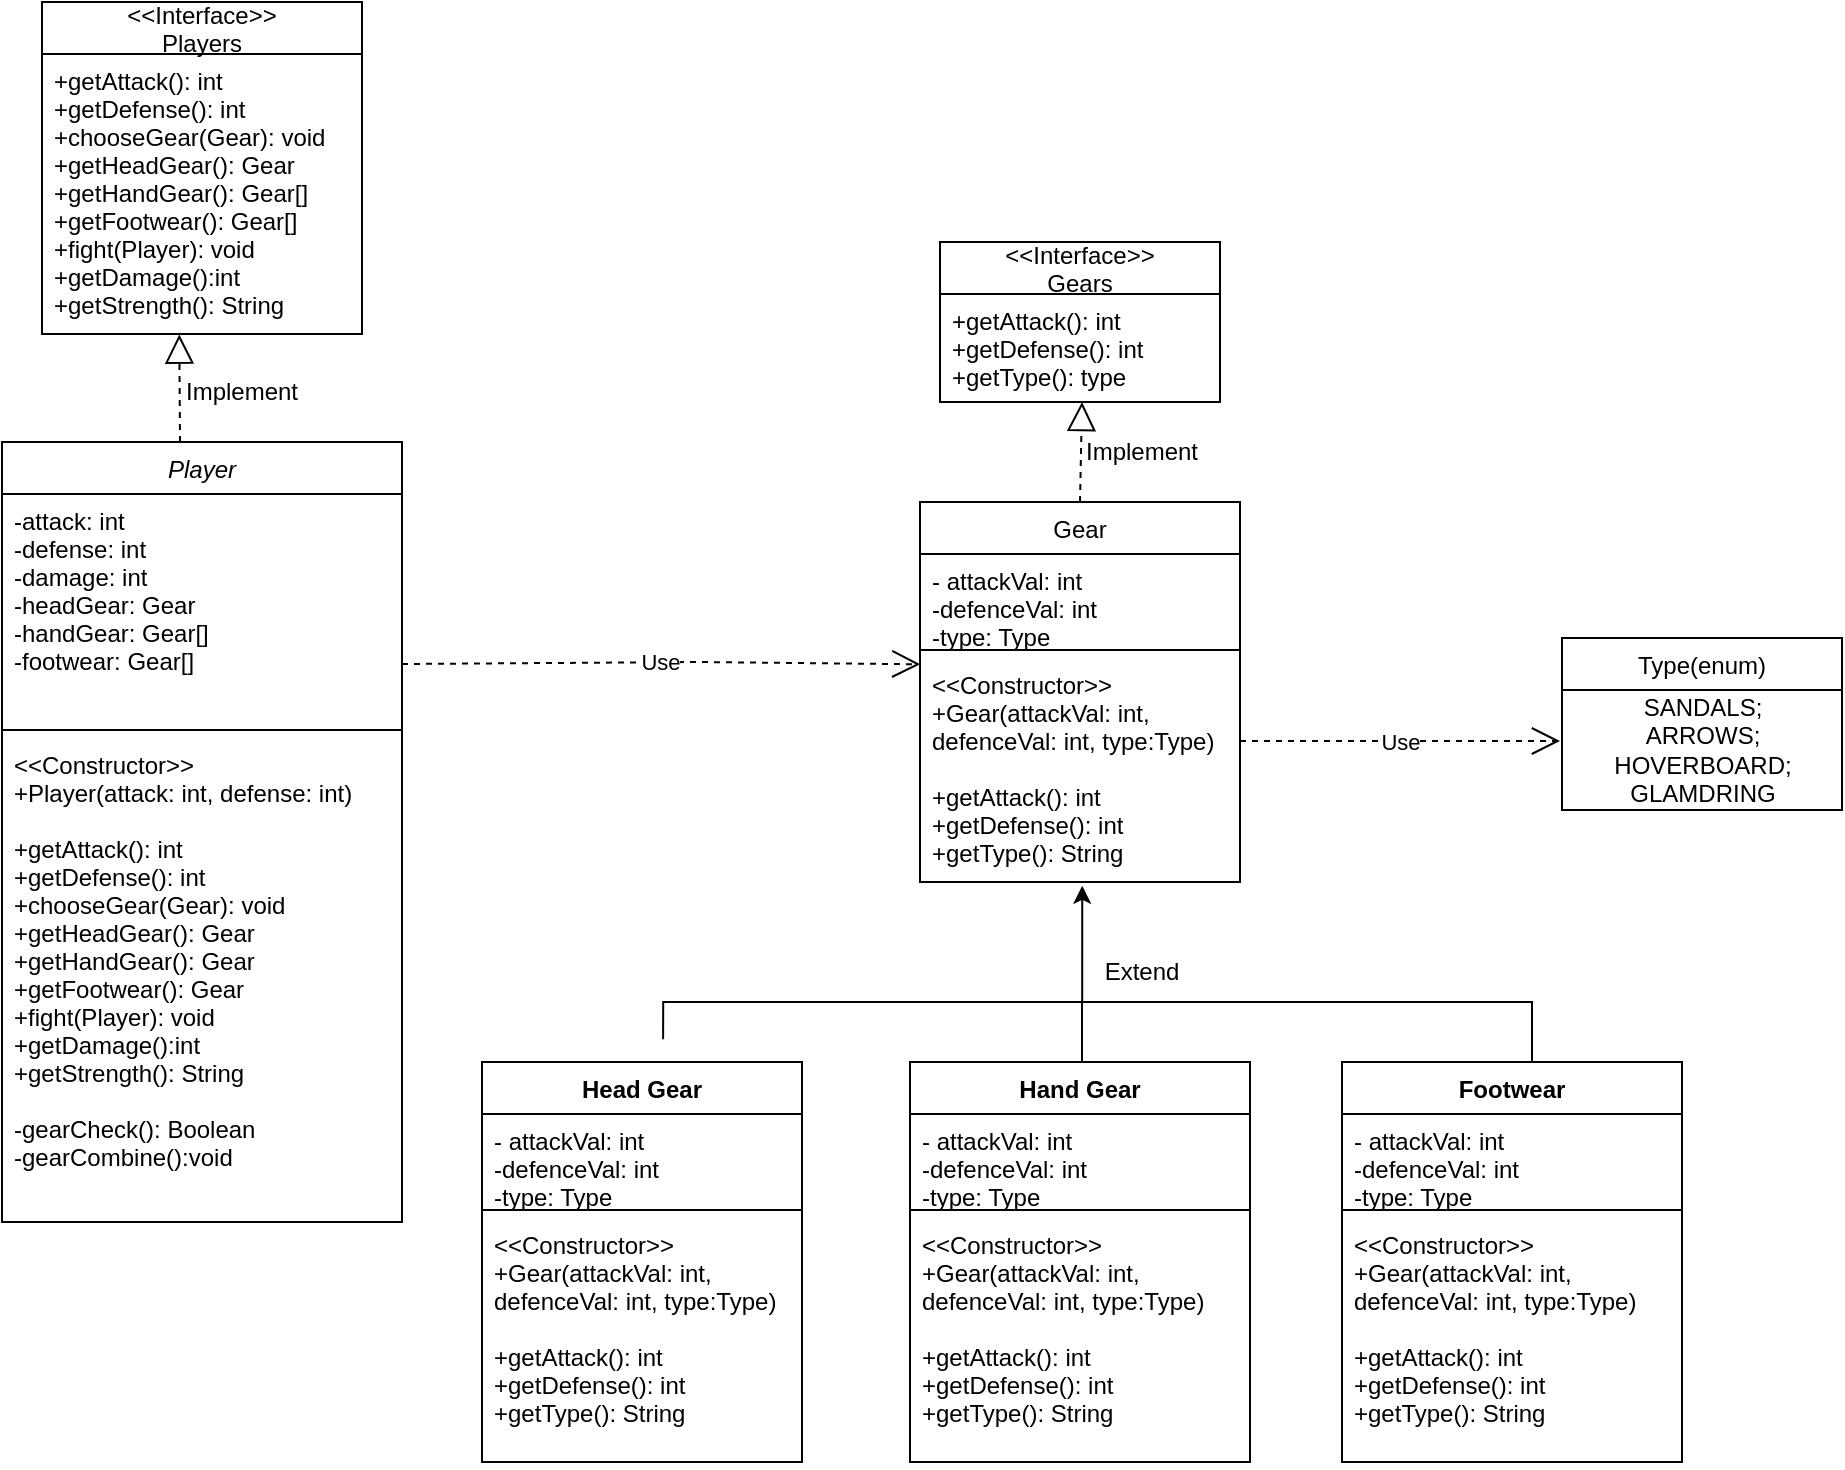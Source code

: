 <mxfile version="17.2.2" type="github">
  <diagram id="C5RBs43oDa-KdzZeNtuy" name="Page-1">
    <mxGraphModel dx="1933" dy="1665" grid="1" gridSize="10" guides="1" tooltips="1" connect="1" arrows="1" fold="1" page="1" pageScale="1" pageWidth="827" pageHeight="1169" math="0" shadow="0">
      <root>
        <mxCell id="WIyWlLk6GJQsqaUBKTNV-0" />
        <mxCell id="WIyWlLk6GJQsqaUBKTNV-1" parent="WIyWlLk6GJQsqaUBKTNV-0" />
        <mxCell id="zkfFHV4jXpPFQw0GAbJ--0" value="Player" style="swimlane;fontStyle=2;align=center;verticalAlign=top;childLayout=stackLayout;horizontal=1;startSize=26;horizontalStack=0;resizeParent=1;resizeLast=0;collapsible=1;marginBottom=0;rounded=0;shadow=0;strokeWidth=1;" parent="WIyWlLk6GJQsqaUBKTNV-1" vertex="1">
          <mxGeometry x="-40" y="120" width="200" height="390" as="geometry">
            <mxRectangle x="230" y="140" width="160" height="26" as="alternateBounds" />
          </mxGeometry>
        </mxCell>
        <mxCell id="zkfFHV4jXpPFQw0GAbJ--2" value="-attack: int&#xa;-defense: int&#xa;-damage: int&#xa;-headGear: Gear&#xa;-handGear: Gear[]&#xa;-footwear: Gear[]&#xa;&#xa;" style="text;align=left;verticalAlign=top;spacingLeft=4;spacingRight=4;overflow=hidden;rotatable=0;points=[[0,0.5],[1,0.5]];portConstraint=eastwest;rounded=0;shadow=0;html=0;" parent="zkfFHV4jXpPFQw0GAbJ--0" vertex="1">
          <mxGeometry y="26" width="200" height="114" as="geometry" />
        </mxCell>
        <mxCell id="zkfFHV4jXpPFQw0GAbJ--4" value="" style="line;html=1;strokeWidth=1;align=left;verticalAlign=middle;spacingTop=-1;spacingLeft=3;spacingRight=3;rotatable=0;labelPosition=right;points=[];portConstraint=eastwest;" parent="zkfFHV4jXpPFQw0GAbJ--0" vertex="1">
          <mxGeometry y="140" width="200" height="8" as="geometry" />
        </mxCell>
        <mxCell id="zkfFHV4jXpPFQw0GAbJ--3" value="&lt;&lt;Constructor&gt;&gt;&#xa;+Player(attack: int, defense: int)&#xa;&#xa;+getAttack(): int&#xa;+getDefense(): int&#xa;+chooseGear(Gear): void&#xa;+getHeadGear(): Gear&#xa;+getHandGear(): Gear&#xa;+getFootwear(): Gear&#xa;+fight(Player): void&#xa;+getDamage():int&#xa;+getStrength(): String&#xa;&#xa;-gearCheck(): Boolean&#xa;-gearCombine():void" style="text;align=left;verticalAlign=top;spacingLeft=4;spacingRight=4;overflow=hidden;rotatable=0;points=[[0,0.5],[1,0.5]];portConstraint=eastwest;rounded=0;shadow=0;html=0;" parent="zkfFHV4jXpPFQw0GAbJ--0" vertex="1">
          <mxGeometry y="148" width="200" height="242" as="geometry" />
        </mxCell>
        <mxCell id="zkfFHV4jXpPFQw0GAbJ--17" value="Gear" style="swimlane;fontStyle=0;align=center;verticalAlign=top;childLayout=stackLayout;horizontal=1;startSize=26;horizontalStack=0;resizeParent=1;resizeLast=0;collapsible=1;marginBottom=0;rounded=0;shadow=0;strokeWidth=1;" parent="WIyWlLk6GJQsqaUBKTNV-1" vertex="1">
          <mxGeometry x="419" y="150" width="160" height="190" as="geometry">
            <mxRectangle x="550" y="140" width="160" height="26" as="alternateBounds" />
          </mxGeometry>
        </mxCell>
        <mxCell id="zkfFHV4jXpPFQw0GAbJ--19" value="- attackVal: int&#xa;-defenceVal: int&#xa;-type: Type" style="text;align=left;verticalAlign=top;spacingLeft=4;spacingRight=4;overflow=hidden;rotatable=0;points=[[0,0.5],[1,0.5]];portConstraint=eastwest;rounded=0;shadow=0;html=0;" parent="zkfFHV4jXpPFQw0GAbJ--17" vertex="1">
          <mxGeometry y="26" width="160" height="44" as="geometry" />
        </mxCell>
        <mxCell id="zkfFHV4jXpPFQw0GAbJ--23" value="" style="line;html=1;strokeWidth=1;align=left;verticalAlign=middle;spacingTop=-1;spacingLeft=3;spacingRight=3;rotatable=0;labelPosition=right;points=[];portConstraint=eastwest;" parent="zkfFHV4jXpPFQw0GAbJ--17" vertex="1">
          <mxGeometry y="70" width="160" height="8" as="geometry" />
        </mxCell>
        <mxCell id="zkfFHV4jXpPFQw0GAbJ--22" value="&lt;&lt;Constructor&gt;&gt;&#xa;+Gear(attackVal: int, &#xa;defenceVal: int, type:Type)&#xa;&#xa;+getAttack(): int&#xa;+getDefense(): int&#xa;+getType(): String" style="text;align=left;verticalAlign=top;spacingLeft=4;spacingRight=4;overflow=hidden;rotatable=0;points=[[0,0.5],[1,0.5]];portConstraint=eastwest;rounded=0;shadow=0;html=0;" parent="zkfFHV4jXpPFQw0GAbJ--17" vertex="1">
          <mxGeometry y="78" width="160" height="112" as="geometry" />
        </mxCell>
        <mxCell id="CDYfgBirS-ubAMsJzx61-5" value="" style="edgeStyle=orthogonalEdgeStyle;rounded=0;orthogonalLoop=1;jettySize=auto;html=1;exitX=0.566;exitY=-0.057;exitDx=0;exitDy=0;exitPerimeter=0;entryX=0.507;entryY=1.017;entryDx=0;entryDy=0;entryPerimeter=0;" parent="WIyWlLk6GJQsqaUBKTNV-1" source="zqmpd5THTZOuHRGenrsv-16" target="zkfFHV4jXpPFQw0GAbJ--22" edge="1">
          <mxGeometry relative="1" as="geometry">
            <Array as="points">
              <mxPoint x="291" y="400" />
              <mxPoint x="500" y="400" />
            </Array>
            <mxPoint x="290" y="420" as="sourcePoint" />
            <mxPoint x="500" y="370" as="targetPoint" />
          </mxGeometry>
        </mxCell>
        <mxCell id="zqmpd5THTZOuHRGenrsv-13" value="" style="text;strokeColor=none;fillColor=none;align=left;verticalAlign=middle;spacingTop=-1;spacingLeft=4;spacingRight=4;rotatable=0;labelPosition=right;points=[];portConstraint=eastwest;" parent="WIyWlLk6GJQsqaUBKTNV-1" vertex="1">
          <mxGeometry x="380" y="430" width="20" height="14" as="geometry" />
        </mxCell>
        <mxCell id="zqmpd5THTZOuHRGenrsv-16" value="Head Gear" style="swimlane;fontStyle=1;align=center;verticalAlign=top;childLayout=stackLayout;horizontal=1;startSize=26;horizontalStack=0;resizeParent=1;resizeParentMax=0;resizeLast=0;collapsible=1;marginBottom=0;" parent="WIyWlLk6GJQsqaUBKTNV-1" vertex="1">
          <mxGeometry x="200" y="430" width="160" height="200" as="geometry" />
        </mxCell>
        <mxCell id="zqmpd5THTZOuHRGenrsv-17" value="- attackVal: int&#xa;-defenceVal: int&#xa;-type: Type" style="text;strokeColor=none;fillColor=none;align=left;verticalAlign=top;spacingLeft=4;spacingRight=4;overflow=hidden;rotatable=0;points=[[0,0.5],[1,0.5]];portConstraint=eastwest;" parent="zqmpd5THTZOuHRGenrsv-16" vertex="1">
          <mxGeometry y="26" width="160" height="44" as="geometry" />
        </mxCell>
        <mxCell id="zqmpd5THTZOuHRGenrsv-18" value="" style="line;strokeWidth=1;fillColor=none;align=left;verticalAlign=middle;spacingTop=-1;spacingLeft=3;spacingRight=3;rotatable=0;labelPosition=right;points=[];portConstraint=eastwest;" parent="zqmpd5THTZOuHRGenrsv-16" vertex="1">
          <mxGeometry y="70" width="160" height="8" as="geometry" />
        </mxCell>
        <mxCell id="zqmpd5THTZOuHRGenrsv-19" value="&lt;&lt;Constructor&gt;&gt;&#xa;+Gear(attackVal: int, &#xa;defenceVal: int, type:Type)&#xa;&#xa;+getAttack(): int&#xa;+getDefense(): int&#xa;+getType(): String" style="text;strokeColor=none;fillColor=none;align=left;verticalAlign=top;spacingLeft=4;spacingRight=4;overflow=hidden;rotatable=0;points=[[0,0.5],[1,0.5]];portConstraint=eastwest;" parent="zqmpd5THTZOuHRGenrsv-16" vertex="1">
          <mxGeometry y="78" width="160" height="122" as="geometry" />
        </mxCell>
        <mxCell id="zqmpd5THTZOuHRGenrsv-27" value="" style="edgeStyle=elbowEdgeStyle;elbow=vertical;startArrow=none;endArrow=none;rounded=0;" parent="WIyWlLk6GJQsqaUBKTNV-1" edge="1">
          <mxGeometry relative="1" as="geometry">
            <mxPoint x="460" y="400" as="sourcePoint" />
            <mxPoint x="500" y="444" as="targetPoint" />
            <Array as="points">
              <mxPoint x="500" y="400" />
            </Array>
          </mxGeometry>
        </mxCell>
        <mxCell id="zqmpd5THTZOuHRGenrsv-29" value="" style="edgeStyle=elbowEdgeStyle;elbow=vertical;startArrow=none;endArrow=none;rounded=0;" parent="WIyWlLk6GJQsqaUBKTNV-1" edge="1">
          <mxGeometry relative="1" as="geometry">
            <mxPoint x="500" y="400" as="sourcePoint" />
            <mxPoint x="725" y="430" as="targetPoint" />
            <Array as="points">
              <mxPoint x="630" y="400" />
            </Array>
          </mxGeometry>
        </mxCell>
        <mxCell id="zqmpd5THTZOuHRGenrsv-30" value="Hand Gear" style="swimlane;fontStyle=1;align=center;verticalAlign=top;childLayout=stackLayout;horizontal=1;startSize=26;horizontalStack=0;resizeParent=1;resizeParentMax=0;resizeLast=0;collapsible=1;marginBottom=0;" parent="WIyWlLk6GJQsqaUBKTNV-1" vertex="1">
          <mxGeometry x="414" y="430" width="170" height="200" as="geometry" />
        </mxCell>
        <mxCell id="zqmpd5THTZOuHRGenrsv-31" value="- attackVal: int&#xa;-defenceVal: int&#xa;-type: Type" style="text;strokeColor=none;fillColor=none;align=left;verticalAlign=top;spacingLeft=4;spacingRight=4;overflow=hidden;rotatable=0;points=[[0,0.5],[1,0.5]];portConstraint=eastwest;" parent="zqmpd5THTZOuHRGenrsv-30" vertex="1">
          <mxGeometry y="26" width="170" height="44" as="geometry" />
        </mxCell>
        <mxCell id="zqmpd5THTZOuHRGenrsv-32" value="" style="line;strokeWidth=1;fillColor=none;align=left;verticalAlign=middle;spacingTop=-1;spacingLeft=3;spacingRight=3;rotatable=0;labelPosition=right;points=[];portConstraint=eastwest;" parent="zqmpd5THTZOuHRGenrsv-30" vertex="1">
          <mxGeometry y="70" width="170" height="8" as="geometry" />
        </mxCell>
        <mxCell id="zqmpd5THTZOuHRGenrsv-33" value="&lt;&lt;Constructor&gt;&gt;&#xa;+Gear(attackVal: int, &#xa;defenceVal: int, type:Type)&#xa;&#xa;+getAttack(): int&#xa;+getDefense(): int&#xa;+getType(): String" style="text;strokeColor=none;fillColor=none;align=left;verticalAlign=top;spacingLeft=4;spacingRight=4;overflow=hidden;rotatable=0;points=[[0,0.5],[1,0.5]];portConstraint=eastwest;" parent="zqmpd5THTZOuHRGenrsv-30" vertex="1">
          <mxGeometry y="78" width="170" height="122" as="geometry" />
        </mxCell>
        <mxCell id="zqmpd5THTZOuHRGenrsv-38" value="Footwear" style="swimlane;fontStyle=1;align=center;verticalAlign=top;childLayout=stackLayout;horizontal=1;startSize=26;horizontalStack=0;resizeParent=1;resizeParentMax=0;resizeLast=0;collapsible=1;marginBottom=0;" parent="WIyWlLk6GJQsqaUBKTNV-1" vertex="1">
          <mxGeometry x="630" y="430" width="170" height="200" as="geometry" />
        </mxCell>
        <mxCell id="zqmpd5THTZOuHRGenrsv-39" value="- attackVal: int&#xa;-defenceVal: int&#xa;-type: Type" style="text;strokeColor=none;fillColor=none;align=left;verticalAlign=top;spacingLeft=4;spacingRight=4;overflow=hidden;rotatable=0;points=[[0,0.5],[1,0.5]];portConstraint=eastwest;" parent="zqmpd5THTZOuHRGenrsv-38" vertex="1">
          <mxGeometry y="26" width="170" height="44" as="geometry" />
        </mxCell>
        <mxCell id="zqmpd5THTZOuHRGenrsv-40" value="" style="line;strokeWidth=1;fillColor=none;align=left;verticalAlign=middle;spacingTop=-1;spacingLeft=3;spacingRight=3;rotatable=0;labelPosition=right;points=[];portConstraint=eastwest;" parent="zqmpd5THTZOuHRGenrsv-38" vertex="1">
          <mxGeometry y="70" width="170" height="8" as="geometry" />
        </mxCell>
        <mxCell id="zqmpd5THTZOuHRGenrsv-41" value="&lt;&lt;Constructor&gt;&gt;&#xa;+Gear(attackVal: int, &#xa;defenceVal: int, type:Type)&#xa;&#xa;+getAttack(): int&#xa;+getDefense(): int&#xa;+getType(): String" style="text;strokeColor=none;fillColor=none;align=left;verticalAlign=top;spacingLeft=4;spacingRight=4;overflow=hidden;rotatable=0;points=[[0,0.5],[1,0.5]];portConstraint=eastwest;" parent="zqmpd5THTZOuHRGenrsv-38" vertex="1">
          <mxGeometry y="78" width="170" height="122" as="geometry" />
        </mxCell>
        <mxCell id="zqmpd5THTZOuHRGenrsv-70" value="" style="edgeStyle=orthogonalEdgeStyle;rounded=0;orthogonalLoop=1;jettySize=auto;html=1;" parent="WIyWlLk6GJQsqaUBKTNV-1" edge="1">
          <mxGeometry relative="1" as="geometry">
            <mxPoint x="504" y="8" as="sourcePoint" />
            <mxPoint x="504" y="8" as="targetPoint" />
          </mxGeometry>
        </mxCell>
        <mxCell id="zqmpd5THTZOuHRGenrsv-47" value="Use" style="endArrow=open;endSize=12;dashed=1;html=1;rounded=0;" parent="WIyWlLk6GJQsqaUBKTNV-1" edge="1">
          <mxGeometry width="160" relative="1" as="geometry">
            <mxPoint x="579" y="269.5" as="sourcePoint" />
            <mxPoint x="739" y="269.5" as="targetPoint" />
          </mxGeometry>
        </mxCell>
        <mxCell id="zqmpd5THTZOuHRGenrsv-48" value="Type(enum)" style="swimlane;fontStyle=0;childLayout=stackLayout;horizontal=1;startSize=26;fillColor=none;horizontalStack=0;resizeParent=1;resizeParentMax=0;resizeLast=0;collapsible=1;marginBottom=0;" parent="WIyWlLk6GJQsqaUBKTNV-1" vertex="1">
          <mxGeometry x="740" y="218" width="140" height="86" as="geometry" />
        </mxCell>
        <mxCell id="zqmpd5THTZOuHRGenrsv-53" value="SANDALS;&lt;br&gt;ARROWS;&lt;br&gt;HOVERBOARD;&lt;br&gt;GLAMDRING&lt;br&gt;" style="text;html=1;align=center;verticalAlign=middle;resizable=0;points=[];autosize=1;strokeColor=none;fillColor=none;" parent="zqmpd5THTZOuHRGenrsv-48" vertex="1">
          <mxGeometry y="26" width="140" height="60" as="geometry" />
        </mxCell>
        <mxCell id="zqmpd5THTZOuHRGenrsv-54" value="Use" style="endArrow=open;endSize=12;dashed=1;html=1;rounded=0;entryX=0.001;entryY=0.028;entryDx=0;entryDy=0;entryPerimeter=0;" parent="WIyWlLk6GJQsqaUBKTNV-1" target="zkfFHV4jXpPFQw0GAbJ--22" edge="1">
          <mxGeometry width="160" relative="1" as="geometry">
            <mxPoint x="160" y="231" as="sourcePoint" />
            <mxPoint x="290" y="230" as="targetPoint" />
            <Array as="points">
              <mxPoint x="310" y="230" />
            </Array>
          </mxGeometry>
        </mxCell>
        <mxCell id="zqmpd5THTZOuHRGenrsv-55" value="" style="endArrow=block;dashed=1;endFill=0;endSize=12;html=1;rounded=0;exitX=0.5;exitY=0;exitDx=0;exitDy=0;" parent="WIyWlLk6GJQsqaUBKTNV-1" source="zkfFHV4jXpPFQw0GAbJ--17" edge="1">
          <mxGeometry width="160" relative="1" as="geometry">
            <mxPoint x="440" y="140" as="sourcePoint" />
            <mxPoint x="500" y="100" as="targetPoint" />
          </mxGeometry>
        </mxCell>
        <mxCell id="zqmpd5THTZOuHRGenrsv-57" value="" style="endArrow=block;dashed=1;endFill=0;endSize=12;html=1;rounded=0;entryX=0.429;entryY=1.002;entryDx=0;entryDy=0;entryPerimeter=0;" parent="WIyWlLk6GJQsqaUBKTNV-1" target="zqmpd5THTZOuHRGenrsv-64" edge="1">
          <mxGeometry width="160" relative="1" as="geometry">
            <mxPoint x="49" y="120" as="sourcePoint" />
            <mxPoint x="39.92" y="77.5" as="targetPoint" />
          </mxGeometry>
        </mxCell>
        <mxCell id="zqmpd5THTZOuHRGenrsv-63" value="&lt;&lt;Interface&gt;&gt;&#xa;Players" style="swimlane;fontStyle=0;childLayout=stackLayout;horizontal=1;startSize=26;fillColor=none;horizontalStack=0;resizeParent=1;resizeParentMax=0;resizeLast=0;collapsible=1;marginBottom=0;" parent="WIyWlLk6GJQsqaUBKTNV-1" vertex="1">
          <mxGeometry x="-20" y="-100" width="160" height="166" as="geometry">
            <mxRectangle x="-30" y="-30" width="50" height="40" as="alternateBounds" />
          </mxGeometry>
        </mxCell>
        <mxCell id="zqmpd5THTZOuHRGenrsv-64" value="+getAttack(): int&#xa;+getDefense(): int&#xa;+chooseGear(Gear): void&#xa;+getHeadGear(): Gear&#xa;+getHandGear(): Gear[]&#xa;+getFootwear(): Gear[]&#xa;+fight(Player): void&#xa;+getDamage():int&#xa;+getStrength(): String" style="text;strokeColor=none;fillColor=none;align=left;verticalAlign=top;spacingLeft=4;spacingRight=4;overflow=hidden;rotatable=0;points=[[0,0.5],[1,0.5]];portConstraint=eastwest;" parent="zqmpd5THTZOuHRGenrsv-63" vertex="1">
          <mxGeometry y="26" width="160" height="140" as="geometry" />
        </mxCell>
        <mxCell id="zqmpd5THTZOuHRGenrsv-71" value="&lt;&lt;Interface&gt;&gt;&#xa;Gears" style="swimlane;fontStyle=0;childLayout=stackLayout;horizontal=1;startSize=26;fillColor=none;horizontalStack=0;resizeParent=1;resizeParentMax=0;resizeLast=0;collapsible=1;marginBottom=0;" parent="WIyWlLk6GJQsqaUBKTNV-1" vertex="1">
          <mxGeometry x="429" y="20" width="140" height="80" as="geometry" />
        </mxCell>
        <mxCell id="zqmpd5THTZOuHRGenrsv-72" value="+getAttack(): int&#xa;+getDefense(): int&#xa;+getType(): type" style="text;strokeColor=none;fillColor=none;align=left;verticalAlign=top;spacingLeft=4;spacingRight=4;overflow=hidden;rotatable=0;points=[[0,0.5],[1,0.5]];portConstraint=eastwest;" parent="zqmpd5THTZOuHRGenrsv-71" vertex="1">
          <mxGeometry y="26" width="140" height="54" as="geometry" />
        </mxCell>
        <mxCell id="q1gEq-JTTc2-V8-p2xDl-0" value="Implement" style="text;html=1;strokeColor=none;fillColor=none;align=center;verticalAlign=middle;whiteSpace=wrap;rounded=0;" parent="WIyWlLk6GJQsqaUBKTNV-1" vertex="1">
          <mxGeometry x="50" y="80" width="60" height="30" as="geometry" />
        </mxCell>
        <mxCell id="q1gEq-JTTc2-V8-p2xDl-1" value="Implement" style="text;html=1;strokeColor=none;fillColor=none;align=center;verticalAlign=middle;whiteSpace=wrap;rounded=0;" parent="WIyWlLk6GJQsqaUBKTNV-1" vertex="1">
          <mxGeometry x="500" y="110" width="60" height="30" as="geometry" />
        </mxCell>
        <mxCell id="q1gEq-JTTc2-V8-p2xDl-2" value="Extend" style="text;html=1;strokeColor=none;fillColor=none;align=center;verticalAlign=middle;whiteSpace=wrap;rounded=0;" parent="WIyWlLk6GJQsqaUBKTNV-1" vertex="1">
          <mxGeometry x="500" y="370" width="60" height="30" as="geometry" />
        </mxCell>
      </root>
    </mxGraphModel>
  </diagram>
</mxfile>
